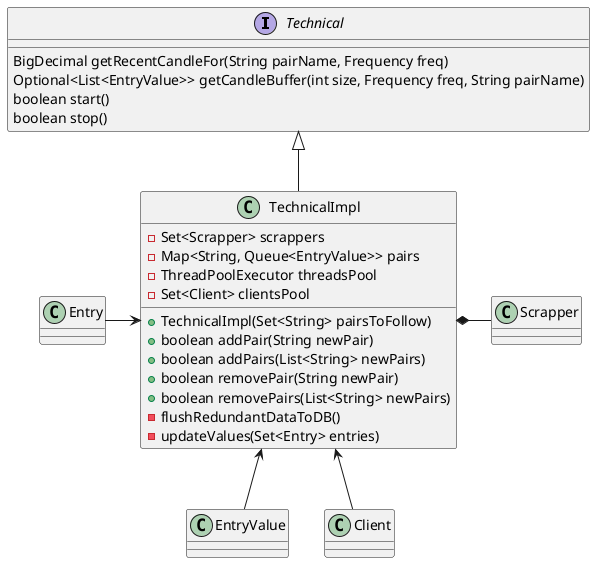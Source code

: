 @startuml
'https://plantuml.com/class-diagram

'abstract class AbstractList
'abstract AbstractCollection
'interface List
'interface Collection
'
'List <|-- AbstractList
'Collection <|-- AbstractCollection
'
'Collection <|- List
'AbstractCollection <|- AbstractList
'AbstractList <|-- ArrayList
'
'class ArrayList {
'Object[] elementData
'size()
'}
'
'enum TimeUnit {
'DAYS
'HOURS
'MINUTES
'}

interface Technical {
  BigDecimal getRecentCandleFor(String pairName, Frequency freq)
  Optional<List<EntryValue>> getCandleBuffer(int size, Frequency freq, String pairName)
  boolean start()
  boolean stop()
}

Technical <|-- TechnicalImpl

class TechnicalImpl {
- Set<Scrapper> scrappers
- Map<String, Queue<EntryValue>> pairs
- ThreadPoolExecutor threadsPool
- Set<Client> clientsPool
'rozważ zrobienie czegoś w stylu time-series DB - warto rozważyć np. InfluxDB
+ TechnicalImpl(Set<String> pairsToFollow)
+ boolean addPair(String newPair)
+ boolean addPairs(List<String> newPairs)
+ boolean removePair(String newPair)
+ boolean removePairs(List<String> newPairs)
' żeby nie kisić nadmiaru danych w pamięci JVM, można ich nadmiar wyrzucić do bazy danych
- flushRedundantDataToDB()
- updateValues(Set<Entry> entries)

}

TechnicalImpl *- Scrapper
TechnicalImpl <-- EntryValue
Entry -> TechnicalImpl
TechnicalImpl <-- Client

@enduml